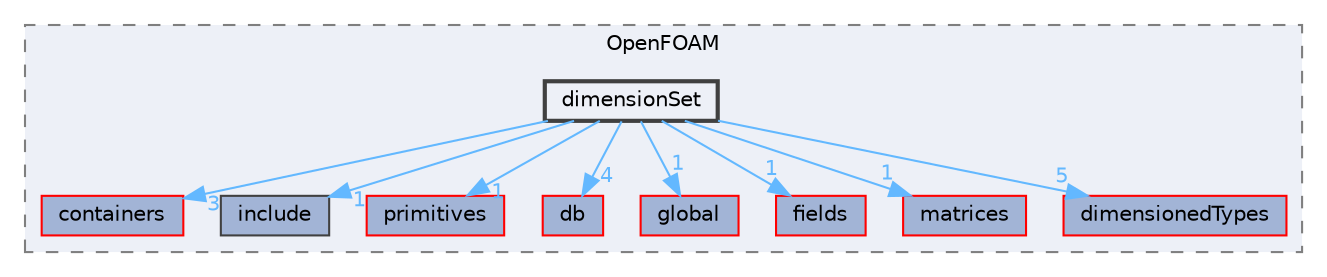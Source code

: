 digraph "src/OpenFOAM/dimensionSet"
{
 // LATEX_PDF_SIZE
  bgcolor="transparent";
  edge [fontname=Helvetica,fontsize=10,labelfontname=Helvetica,labelfontsize=10];
  node [fontname=Helvetica,fontsize=10,shape=box,height=0.2,width=0.4];
  compound=true
  subgraph clusterdir_c5473ff19b20e6ec4dfe5c310b3778a8 {
    graph [ bgcolor="#edf0f7", pencolor="grey50", label="OpenFOAM", fontname=Helvetica,fontsize=10 style="filled,dashed", URL="dir_c5473ff19b20e6ec4dfe5c310b3778a8.html",tooltip=""]
  dir_19d0872053bde092be81d7fe3f56cbf7 [label="containers", fillcolor="#a2b4d6", color="red", style="filled", URL="dir_19d0872053bde092be81d7fe3f56cbf7.html",tooltip=""];
  dir_e954e9f5966bc1c681a414ec8bd0ee15 [label="include", fillcolor="#a2b4d6", color="grey25", style="filled", URL="dir_e954e9f5966bc1c681a414ec8bd0ee15.html",tooltip=""];
  dir_3e50f45338116b169052b428016851aa [label="primitives", fillcolor="#a2b4d6", color="red", style="filled", URL="dir_3e50f45338116b169052b428016851aa.html",tooltip=""];
  dir_63c634f7a7cfd679ac26c67fb30fc32f [label="db", fillcolor="#a2b4d6", color="red", style="filled", URL="dir_63c634f7a7cfd679ac26c67fb30fc32f.html",tooltip=""];
  dir_8583492183f4d27c76555f8f333dd07b [label="global", fillcolor="#a2b4d6", color="red", style="filled", URL="dir_8583492183f4d27c76555f8f333dd07b.html",tooltip=""];
  dir_962442b8f989d5529fab5e0f0e4ffb74 [label="fields", fillcolor="#a2b4d6", color="red", style="filled", URL="dir_962442b8f989d5529fab5e0f0e4ffb74.html",tooltip=""];
  dir_b07477ab37bc0cd7eb28fb569c691c21 [label="matrices", fillcolor="#a2b4d6", color="red", style="filled", URL="dir_b07477ab37bc0cd7eb28fb569c691c21.html",tooltip=""];
  dir_d4979fdf35c07e0caec68718d229a4b4 [label="dimensionedTypes", fillcolor="#a2b4d6", color="red", style="filled", URL="dir_d4979fdf35c07e0caec68718d229a4b4.html",tooltip=""];
  dir_ddfbc8513dac5f891eeb54fd21e599df [label="dimensionSet", fillcolor="#edf0f7", color="grey25", style="filled,bold", URL="dir_ddfbc8513dac5f891eeb54fd21e599df.html",tooltip=""];
  }
  dir_ddfbc8513dac5f891eeb54fd21e599df->dir_19d0872053bde092be81d7fe3f56cbf7 [headlabel="3", labeldistance=1.5 headhref="dir_000951_000669.html" href="dir_000951_000669.html" color="steelblue1" fontcolor="steelblue1"];
  dir_ddfbc8513dac5f891eeb54fd21e599df->dir_3e50f45338116b169052b428016851aa [headlabel="1", labeldistance=1.5 headhref="dir_000951_003069.html" href="dir_000951_003069.html" color="steelblue1" fontcolor="steelblue1"];
  dir_ddfbc8513dac5f891eeb54fd21e599df->dir_63c634f7a7cfd679ac26c67fb30fc32f [headlabel="4", labeldistance=1.5 headhref="dir_000951_000817.html" href="dir_000951_000817.html" color="steelblue1" fontcolor="steelblue1"];
  dir_ddfbc8513dac5f891eeb54fd21e599df->dir_8583492183f4d27c76555f8f333dd07b [headlabel="1", labeldistance=1.5 headhref="dir_000951_001645.html" href="dir_000951_001645.html" color="steelblue1" fontcolor="steelblue1"];
  dir_ddfbc8513dac5f891eeb54fd21e599df->dir_962442b8f989d5529fab5e0f0e4ffb74 [headlabel="1", labeldistance=1.5 headhref="dir_000951_001335.html" href="dir_000951_001335.html" color="steelblue1" fontcolor="steelblue1"];
  dir_ddfbc8513dac5f891eeb54fd21e599df->dir_b07477ab37bc0cd7eb28fb569c691c21 [headlabel="1", labeldistance=1.5 headhref="dir_000951_002333.html" href="dir_000951_002333.html" color="steelblue1" fontcolor="steelblue1"];
  dir_ddfbc8513dac5f891eeb54fd21e599df->dir_d4979fdf35c07e0caec68718d229a4b4 [headlabel="5", labeldistance=1.5 headhref="dir_000951_000949.html" href="dir_000951_000949.html" color="steelblue1" fontcolor="steelblue1"];
  dir_ddfbc8513dac5f891eeb54fd21e599df->dir_e954e9f5966bc1c681a414ec8bd0ee15 [headlabel="1", labeldistance=1.5 headhref="dir_000951_001804.html" href="dir_000951_001804.html" color="steelblue1" fontcolor="steelblue1"];
}
